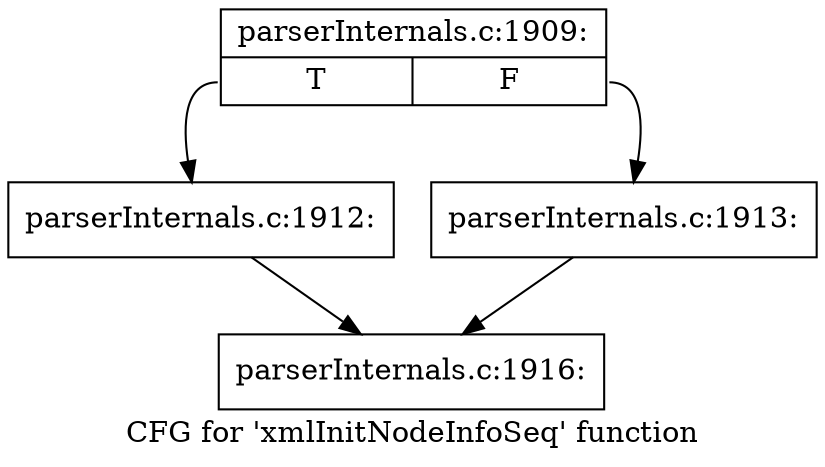 digraph "CFG for 'xmlInitNodeInfoSeq' function" {
	label="CFG for 'xmlInitNodeInfoSeq' function";

	Node0x3ca1120 [shape=record,label="{parserInternals.c:1909:|{<s0>T|<s1>F}}"];
	Node0x3ca1120:s0 -> Node0x3ca08b0;
	Node0x3ca1120:s1 -> Node0x3ca0960;
	Node0x3ca08b0 [shape=record,label="{parserInternals.c:1912:}"];
	Node0x3ca08b0 -> Node0x3ca0780;
	Node0x3ca0960 [shape=record,label="{parserInternals.c:1913:}"];
	Node0x3ca0960 -> Node0x3ca0780;
	Node0x3ca0780 [shape=record,label="{parserInternals.c:1916:}"];
}
